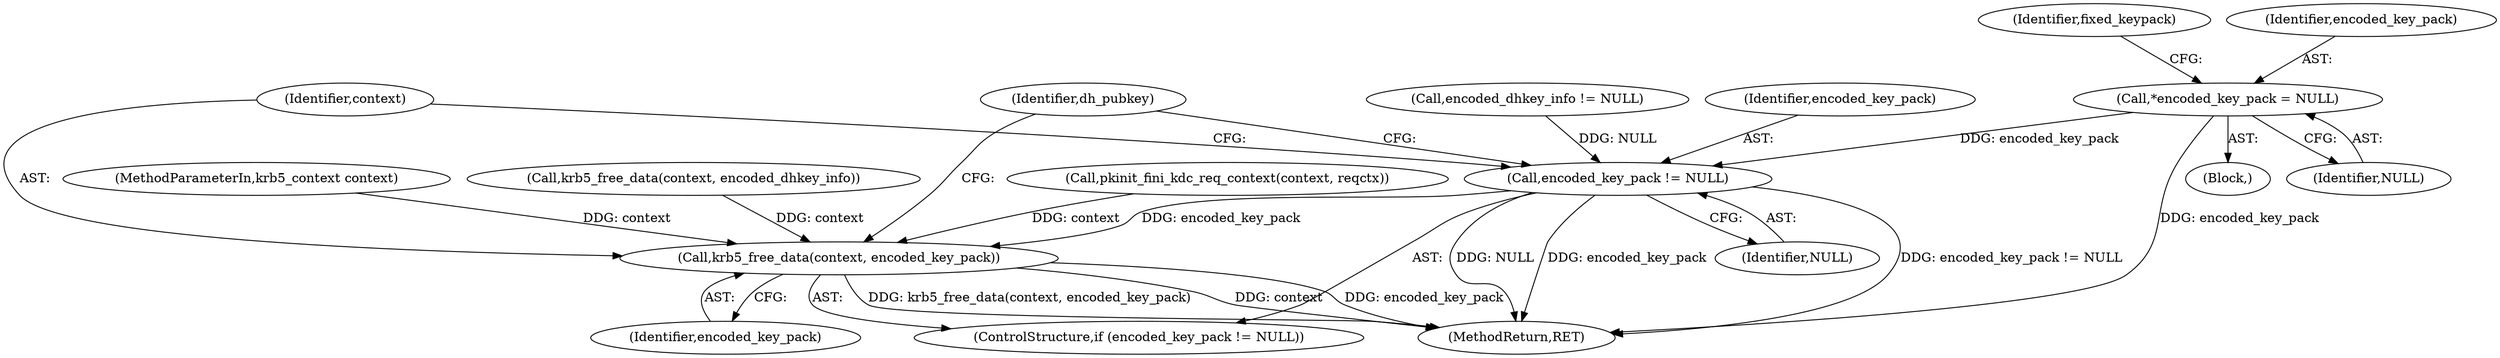 digraph "0_krb5_db64ca25d661a47b996b4e2645998b5d7f0eb52c@pointer" {
"1000198" [label="(Call,*encoded_key_pack = NULL)"];
"1001356" [label="(Call,encoded_key_pack != NULL)"];
"1001359" [label="(Call,krb5_free_data(context, encoded_key_pack))"];
"1000205" [label="(Identifier,fixed_keypack)"];
"1000122" [label="(Block,)"];
"1000198" [label="(Call,*encoded_key_pack = NULL)"];
"1001339" [label="(Call,pkinit_fini_kdc_req_context(context, reqctx))"];
"1001357" [label="(Identifier,encoded_key_pack)"];
"1001349" [label="(Call,encoded_dhkey_info != NULL)"];
"1001356" [label="(Call,encoded_key_pack != NULL)"];
"1001355" [label="(ControlStructure,if (encoded_key_pack != NULL))"];
"1001361" [label="(Identifier,encoded_key_pack)"];
"1001358" [label="(Identifier,NULL)"];
"1001352" [label="(Call,krb5_free_data(context, encoded_dhkey_info))"];
"1001363" [label="(Identifier,dh_pubkey)"];
"1001409" [label="(MethodReturn,RET)"];
"1001360" [label="(Identifier,context)"];
"1001359" [label="(Call,krb5_free_data(context, encoded_key_pack))"];
"1000111" [label="(MethodParameterIn,krb5_context context)"];
"1000200" [label="(Identifier,NULL)"];
"1000199" [label="(Identifier,encoded_key_pack)"];
"1000198" -> "1000122"  [label="AST: "];
"1000198" -> "1000200"  [label="CFG: "];
"1000199" -> "1000198"  [label="AST: "];
"1000200" -> "1000198"  [label="AST: "];
"1000205" -> "1000198"  [label="CFG: "];
"1000198" -> "1001409"  [label="DDG: encoded_key_pack"];
"1000198" -> "1001356"  [label="DDG: encoded_key_pack"];
"1001356" -> "1001355"  [label="AST: "];
"1001356" -> "1001358"  [label="CFG: "];
"1001357" -> "1001356"  [label="AST: "];
"1001358" -> "1001356"  [label="AST: "];
"1001360" -> "1001356"  [label="CFG: "];
"1001363" -> "1001356"  [label="CFG: "];
"1001356" -> "1001409"  [label="DDG: encoded_key_pack"];
"1001356" -> "1001409"  [label="DDG: encoded_key_pack != NULL"];
"1001356" -> "1001409"  [label="DDG: NULL"];
"1001349" -> "1001356"  [label="DDG: NULL"];
"1001356" -> "1001359"  [label="DDG: encoded_key_pack"];
"1001359" -> "1001355"  [label="AST: "];
"1001359" -> "1001361"  [label="CFG: "];
"1001360" -> "1001359"  [label="AST: "];
"1001361" -> "1001359"  [label="AST: "];
"1001363" -> "1001359"  [label="CFG: "];
"1001359" -> "1001409"  [label="DDG: krb5_free_data(context, encoded_key_pack)"];
"1001359" -> "1001409"  [label="DDG: context"];
"1001359" -> "1001409"  [label="DDG: encoded_key_pack"];
"1001352" -> "1001359"  [label="DDG: context"];
"1001339" -> "1001359"  [label="DDG: context"];
"1000111" -> "1001359"  [label="DDG: context"];
}

